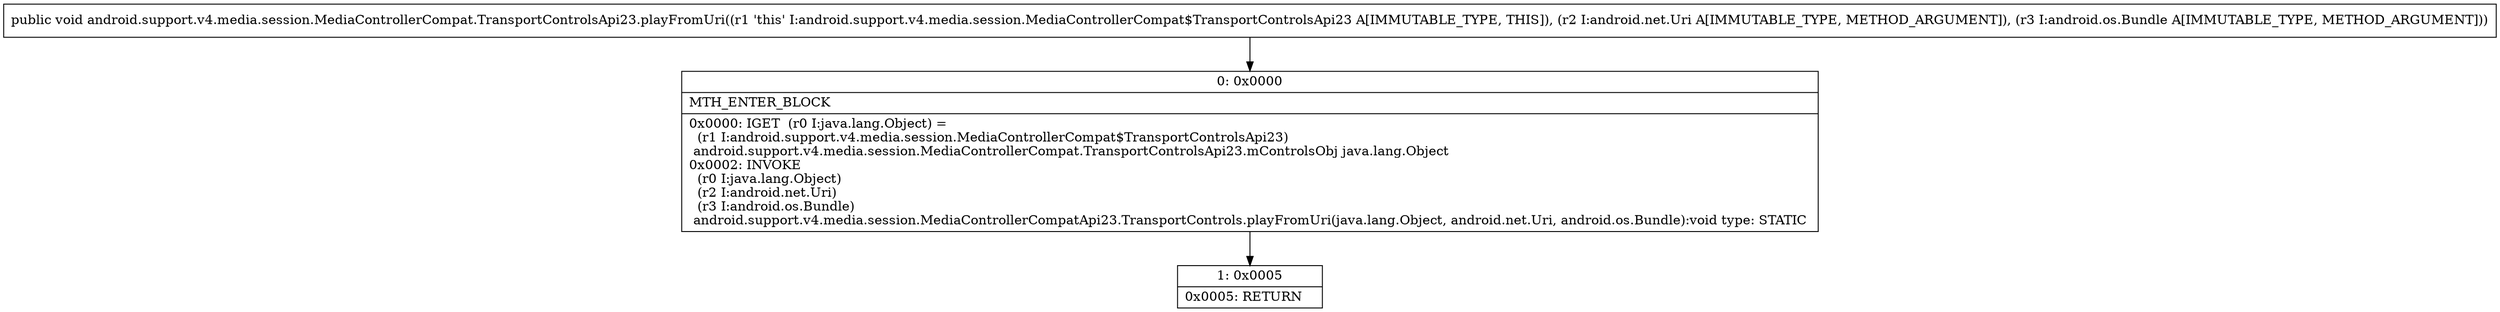 digraph "CFG forandroid.support.v4.media.session.MediaControllerCompat.TransportControlsApi23.playFromUri(Landroid\/net\/Uri;Landroid\/os\/Bundle;)V" {
Node_0 [shape=record,label="{0\:\ 0x0000|MTH_ENTER_BLOCK\l|0x0000: IGET  (r0 I:java.lang.Object) = \l  (r1 I:android.support.v4.media.session.MediaControllerCompat$TransportControlsApi23)\l android.support.v4.media.session.MediaControllerCompat.TransportControlsApi23.mControlsObj java.lang.Object \l0x0002: INVOKE  \l  (r0 I:java.lang.Object)\l  (r2 I:android.net.Uri)\l  (r3 I:android.os.Bundle)\l android.support.v4.media.session.MediaControllerCompatApi23.TransportControls.playFromUri(java.lang.Object, android.net.Uri, android.os.Bundle):void type: STATIC \l}"];
Node_1 [shape=record,label="{1\:\ 0x0005|0x0005: RETURN   \l}"];
MethodNode[shape=record,label="{public void android.support.v4.media.session.MediaControllerCompat.TransportControlsApi23.playFromUri((r1 'this' I:android.support.v4.media.session.MediaControllerCompat$TransportControlsApi23 A[IMMUTABLE_TYPE, THIS]), (r2 I:android.net.Uri A[IMMUTABLE_TYPE, METHOD_ARGUMENT]), (r3 I:android.os.Bundle A[IMMUTABLE_TYPE, METHOD_ARGUMENT])) }"];
MethodNode -> Node_0;
Node_0 -> Node_1;
}

